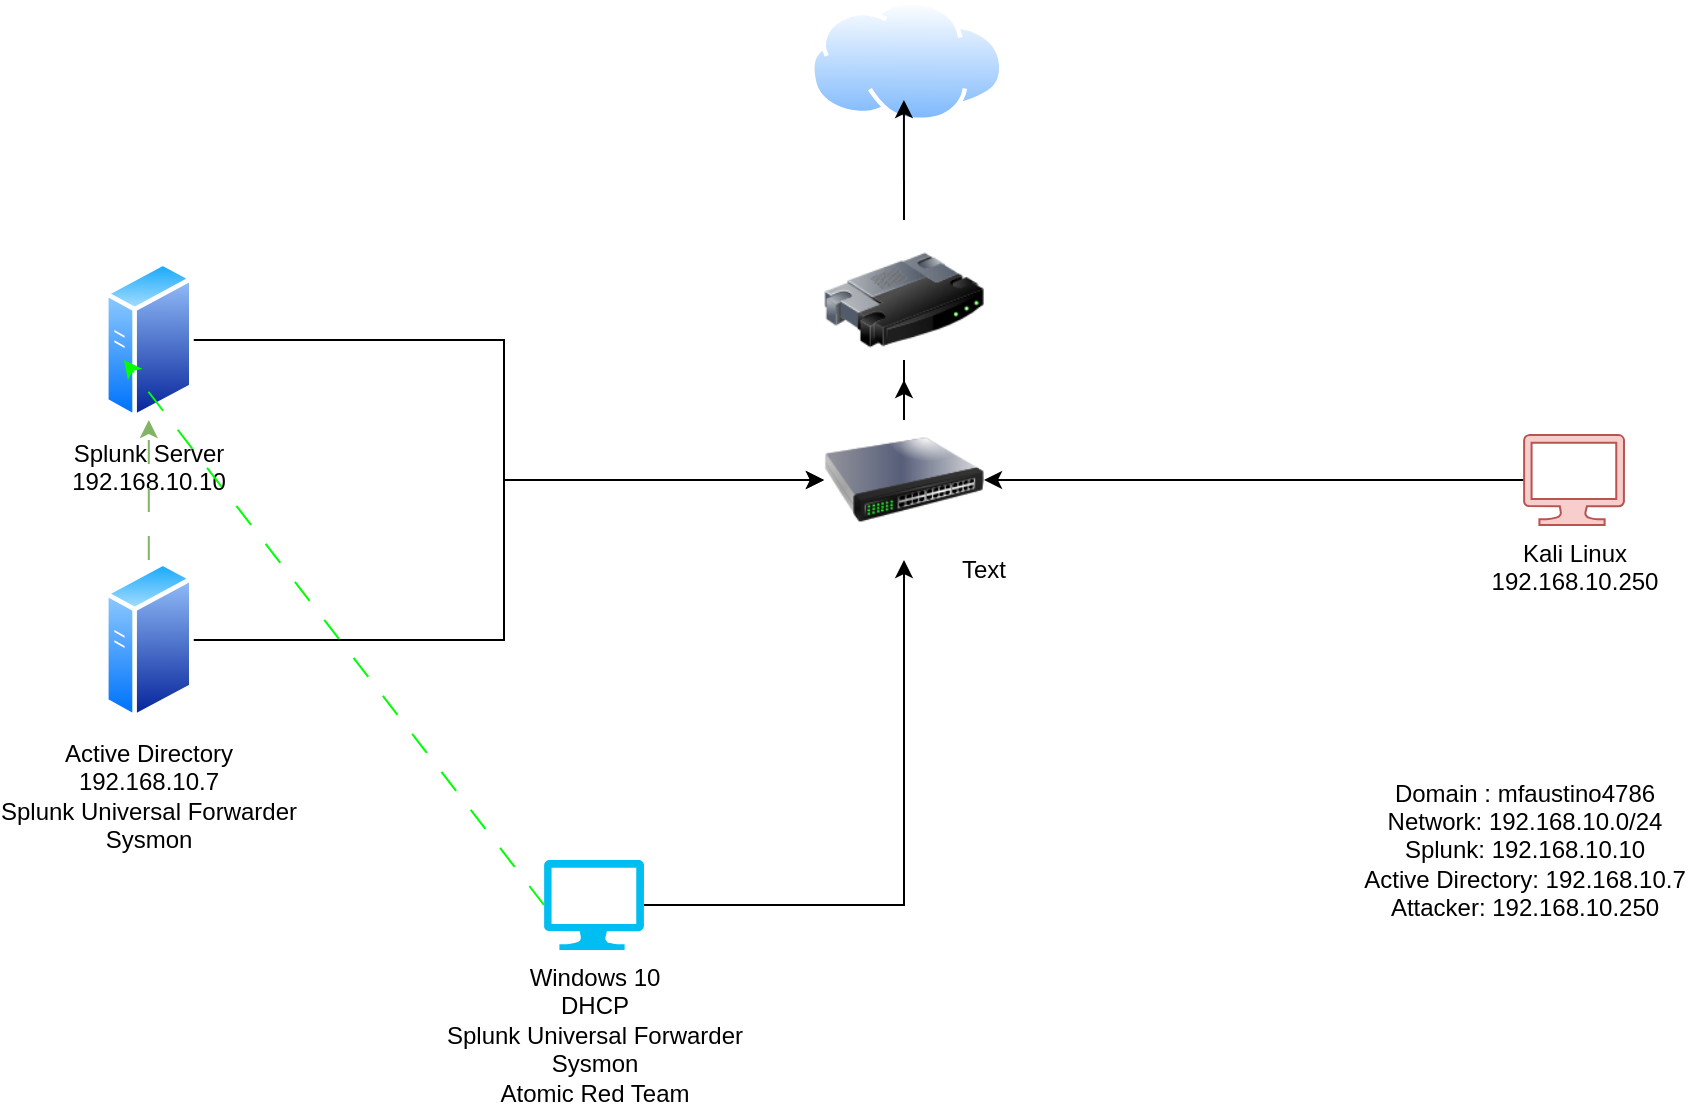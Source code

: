 <mxfile version="24.2.3" type="github">
  <diagram name="Page-1" id="74e2e168-ea6b-b213-b513-2b3c1d86103e">
    <mxGraphModel dx="1050" dy="1408" grid="1" gridSize="10" guides="1" tooltips="1" connect="1" arrows="1" fold="1" page="1" pageScale="1" pageWidth="1100" pageHeight="850" background="none" math="0" shadow="0">
      <root>
        <mxCell id="0" />
        <mxCell id="1" parent="0" />
        <mxCell id="30qe_J9NKFVEsOAsfhaR-26" style="edgeStyle=orthogonalEdgeStyle;rounded=0;orthogonalLoop=1;jettySize=auto;html=1;exitX=1;exitY=0.5;exitDx=0;exitDy=0;" edge="1" parent="1" source="30qe_J9NKFVEsOAsfhaR-1" target="30qe_J9NKFVEsOAsfhaR-7">
          <mxGeometry relative="1" as="geometry">
            <Array as="points">
              <mxPoint x="300" y="90" />
              <mxPoint x="300" y="160" />
            </Array>
          </mxGeometry>
        </mxCell>
        <mxCell id="30qe_J9NKFVEsOAsfhaR-1" value="&lt;div&gt;Splunk Server&lt;/div&gt;&lt;div&gt;192.168.10.10&lt;/div&gt;" style="image;aspect=fixed;perimeter=ellipsePerimeter;html=1;align=center;shadow=0;dashed=0;spacingTop=3;image=img/lib/active_directory/generic_server.svg;" vertex="1" parent="1">
          <mxGeometry x="100" y="50" width="44.8" height="80" as="geometry" />
        </mxCell>
        <mxCell id="30qe_J9NKFVEsOAsfhaR-25" style="edgeStyle=orthogonalEdgeStyle;rounded=0;orthogonalLoop=1;jettySize=auto;html=1;exitX=0.5;exitY=0;exitDx=0;exitDy=0;entryX=0.5;entryY=1;entryDx=0;entryDy=0;dashed=1;dashPattern=12 12;fillColor=#d5e8d4;strokeColor=#82b366;" edge="1" parent="1" source="30qe_J9NKFVEsOAsfhaR-2" target="30qe_J9NKFVEsOAsfhaR-1">
          <mxGeometry relative="1" as="geometry" />
        </mxCell>
        <mxCell id="30qe_J9NKFVEsOAsfhaR-27" style="edgeStyle=orthogonalEdgeStyle;rounded=0;orthogonalLoop=1;jettySize=auto;html=1;exitX=1;exitY=0.5;exitDx=0;exitDy=0;" edge="1" parent="1" source="30qe_J9NKFVEsOAsfhaR-2" target="30qe_J9NKFVEsOAsfhaR-7">
          <mxGeometry relative="1" as="geometry">
            <Array as="points">
              <mxPoint x="300" y="240" />
              <mxPoint x="300" y="160" />
            </Array>
          </mxGeometry>
        </mxCell>
        <mxCell id="30qe_J9NKFVEsOAsfhaR-2" value="&lt;div&gt;Active Directory&lt;/div&gt;&lt;div&gt;192.168.10.7&lt;/div&gt;&lt;div&gt;Splunk Universal Forwarder&lt;/div&gt;&lt;div&gt;Sysmon&lt;br&gt;&lt;/div&gt;" style="image;aspect=fixed;perimeter=ellipsePerimeter;html=1;align=center;shadow=0;dashed=0;spacingTop=3;image=img/lib/active_directory/generic_server.svg;" vertex="1" parent="1">
          <mxGeometry x="100" y="200" width="44.8" height="80" as="geometry" />
        </mxCell>
        <mxCell id="30qe_J9NKFVEsOAsfhaR-28" style="edgeStyle=orthogonalEdgeStyle;rounded=0;orthogonalLoop=1;jettySize=auto;html=1;exitX=0;exitY=0.5;exitDx=0;exitDy=0;exitPerimeter=0;" edge="1" parent="1" source="30qe_J9NKFVEsOAsfhaR-5" target="30qe_J9NKFVEsOAsfhaR-7">
          <mxGeometry relative="1" as="geometry" />
        </mxCell>
        <mxCell id="30qe_J9NKFVEsOAsfhaR-5" value="&lt;div&gt;Kali Linux&lt;br&gt;&lt;/div&gt;&lt;div&gt;192.168.10.250&lt;br&gt;&lt;/div&gt;" style="verticalLabelPosition=bottom;html=1;verticalAlign=top;align=center;strokeColor=#b85450;fillColor=#f8cecc;shape=mxgraph.azure.computer;pointerEvents=1;" vertex="1" parent="1">
          <mxGeometry x="810" y="137.5" width="50" height="45" as="geometry" />
        </mxCell>
        <mxCell id="30qe_J9NKFVEsOAsfhaR-20" style="edgeStyle=orthogonalEdgeStyle;rounded=0;orthogonalLoop=1;jettySize=auto;html=1;exitX=1;exitY=0.5;exitDx=0;exitDy=0;exitPerimeter=0;" edge="1" parent="1" source="30qe_J9NKFVEsOAsfhaR-6" target="30qe_J9NKFVEsOAsfhaR-7">
          <mxGeometry relative="1" as="geometry" />
        </mxCell>
        <mxCell id="30qe_J9NKFVEsOAsfhaR-6" value="&lt;div&gt;Windows 10&lt;/div&gt;&lt;div&gt;DHCP&lt;/div&gt;&lt;div&gt;Splunk Universal Forwarder&lt;/div&gt;&lt;div&gt;Sysmon&lt;/div&gt;&lt;div&gt;Atomic Red Team&lt;br&gt;&lt;/div&gt;" style="verticalLabelPosition=bottom;html=1;verticalAlign=top;align=center;strokeColor=none;fillColor=#00BEF2;shape=mxgraph.azure.computer;pointerEvents=1;" vertex="1" parent="1">
          <mxGeometry x="320" y="350" width="50" height="45" as="geometry" />
        </mxCell>
        <mxCell id="30qe_J9NKFVEsOAsfhaR-29" style="edgeStyle=orthogonalEdgeStyle;rounded=0;orthogonalLoop=1;jettySize=auto;html=1;exitX=0.5;exitY=0;exitDx=0;exitDy=0;" edge="1" parent="1" source="30qe_J9NKFVEsOAsfhaR-7" target="30qe_J9NKFVEsOAsfhaR-9">
          <mxGeometry relative="1" as="geometry" />
        </mxCell>
        <mxCell id="30qe_J9NKFVEsOAsfhaR-7" value="" style="image;html=1;image=img/lib/clip_art/networking/Switch_128x128.png" vertex="1" parent="1">
          <mxGeometry x="460.0" y="120" width="80" height="80" as="geometry" />
        </mxCell>
        <mxCell id="30qe_J9NKFVEsOAsfhaR-9" value="" style="image;html=1;image=img/lib/clip_art/networking/Router_128x128.png" vertex="1" parent="1">
          <mxGeometry x="460" y="30" width="80" height="80" as="geometry" />
        </mxCell>
        <mxCell id="30qe_J9NKFVEsOAsfhaR-10" value="" style="image;aspect=fixed;perimeter=ellipsePerimeter;html=1;align=center;shadow=0;dashed=0;spacingTop=3;image=img/lib/active_directory/internet_cloud.svg;" vertex="1" parent="1">
          <mxGeometry x="453" y="-80" width="96.83" height="61" as="geometry" />
        </mxCell>
        <mxCell id="30qe_J9NKFVEsOAsfhaR-22" value="Text" style="text;html=1;align=center;verticalAlign=middle;whiteSpace=wrap;rounded=0;" vertex="1" parent="1">
          <mxGeometry x="510" y="190" width="60" height="30" as="geometry" />
        </mxCell>
        <mxCell id="30qe_J9NKFVEsOAsfhaR-23" value="&lt;div&gt;Domain : mfaustino4786&lt;/div&gt;&lt;div&gt;Network: 192.168.10.0/24&lt;/div&gt;&lt;div&gt;Splunk: 192.168.10.10&lt;/div&gt;&lt;div&gt;Active Directory: 192.168.10.7&lt;/div&gt;&lt;div&gt;Attacker: 192.168.10.250&lt;/div&gt;" style="text;html=1;align=center;verticalAlign=middle;resizable=0;points=[];autosize=1;strokeColor=none;fillColor=none;" vertex="1" parent="1">
          <mxGeometry x="720" y="300" width="180" height="90" as="geometry" />
        </mxCell>
        <mxCell id="30qe_J9NKFVEsOAsfhaR-24" style="rounded=0;orthogonalLoop=1;jettySize=auto;html=1;exitX=0;exitY=0.5;exitDx=0;exitDy=0;exitPerimeter=0;entryX=0.223;entryY=0.625;entryDx=0;entryDy=0;entryPerimeter=0;dashed=1;dashPattern=12 12;fillColor=#d5e8d4;strokeColor=#00FF00;" edge="1" parent="1" source="30qe_J9NKFVEsOAsfhaR-6" target="30qe_J9NKFVEsOAsfhaR-1">
          <mxGeometry relative="1" as="geometry" />
        </mxCell>
        <mxCell id="30qe_J9NKFVEsOAsfhaR-30" style="edgeStyle=orthogonalEdgeStyle;rounded=0;orthogonalLoop=1;jettySize=auto;html=1;exitX=0.5;exitY=0;exitDx=0;exitDy=0;entryX=0.485;entryY=0.82;entryDx=0;entryDy=0;entryPerimeter=0;" edge="1" parent="1" source="30qe_J9NKFVEsOAsfhaR-9" target="30qe_J9NKFVEsOAsfhaR-10">
          <mxGeometry relative="1" as="geometry" />
        </mxCell>
      </root>
    </mxGraphModel>
  </diagram>
</mxfile>
